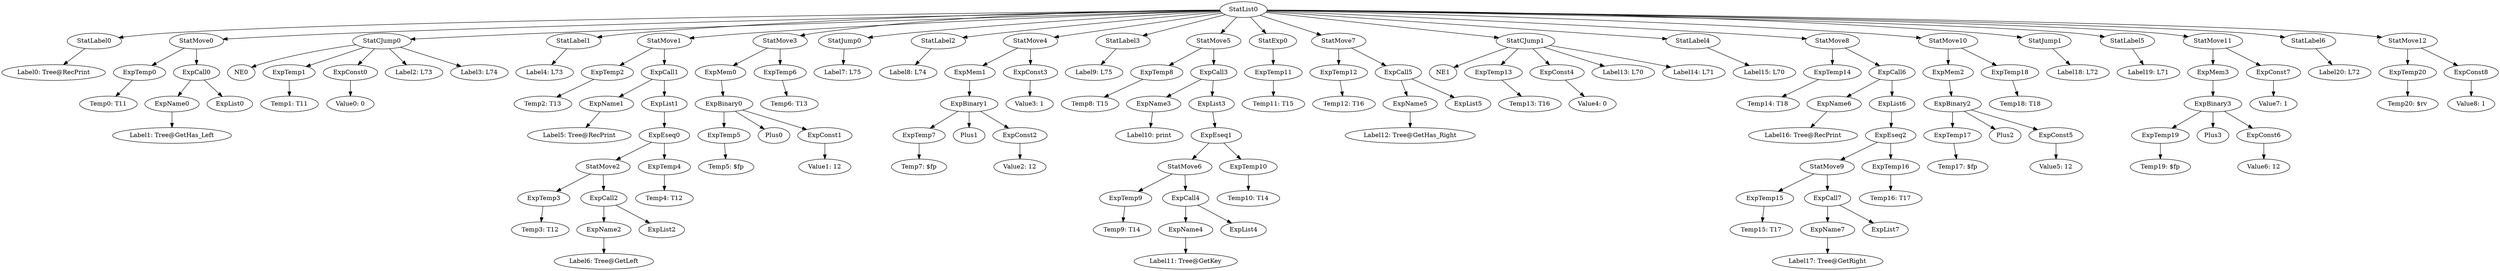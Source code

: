 digraph {
	ordering = out;
	ExpTemp20 -> "Temp20: $rv";
	ExpConst7 -> "Value7: 1";
	StatMove11 -> ExpMem3;
	StatMove11 -> ExpConst7;
	ExpMem3 -> ExpBinary3;
	StatJump1 -> "Label18: L72";
	ExpTemp17 -> "Temp17: $fp";
	ExpTemp16 -> "Temp16: T17";
	ExpCall7 -> ExpName7;
	ExpCall7 -> ExpList7;
	StatMove9 -> ExpTemp15;
	StatMove9 -> ExpCall7;
	ExpCall6 -> ExpName6;
	ExpCall6 -> ExpList6;
	ExpName6 -> "Label16: Tree@RecPrint";
	ExpTemp14 -> "Temp14: T18";
	StatLabel4 -> "Label15: L70";
	ExpTemp13 -> "Temp13: T16";
	StatCJump1 -> NE1;
	StatCJump1 -> ExpTemp13;
	StatCJump1 -> ExpConst4;
	StatCJump1 -> "Label13: L70";
	StatCJump1 -> "Label14: L71";
	ExpCall5 -> ExpName5;
	ExpCall5 -> ExpList5;
	StatMove7 -> ExpTemp12;
	StatMove7 -> ExpCall5;
	ExpMem2 -> ExpBinary2;
	ExpTemp12 -> "Temp12: T16";
	StatExp0 -> ExpTemp11;
	ExpTemp11 -> "Temp11: T15";
	ExpList3 -> ExpEseq1;
	StatLabel5 -> "Label19: L71";
	ExpTemp5 -> "Temp5: $fp";
	ExpName2 -> "Label6: Tree@GetLeft";
	ExpTemp1 -> "Temp1: T11";
	ExpEseq0 -> StatMove2;
	ExpEseq0 -> ExpTemp4;
	ExpTemp3 -> "Temp3: T12";
	ExpTemp19 -> "Temp19: $fp";
	StatMove2 -> ExpTemp3;
	StatMove2 -> ExpCall2;
	ExpTemp2 -> "Temp2: T13";
	ExpTemp10 -> "Temp10: T14";
	StatMove10 -> ExpMem2;
	StatMove10 -> ExpTemp18;
	ExpCall2 -> ExpName2;
	ExpCall2 -> ExpList2;
	StatMove12 -> ExpTemp20;
	StatMove12 -> ExpConst8;
	ExpBinary3 -> ExpTemp19;
	ExpBinary3 -> Plus3;
	ExpBinary3 -> ExpConst6;
	ExpConst2 -> "Value2: 12";
	ExpName4 -> "Label11: Tree@GetKey";
	StatMove8 -> ExpTemp14;
	StatMove8 -> ExpCall6;
	StatMove0 -> ExpTemp0;
	StatMove0 -> ExpCall0;
	StatList0 -> StatLabel0;
	StatList0 -> StatMove0;
	StatList0 -> StatCJump0;
	StatList0 -> StatLabel1;
	StatList0 -> StatMove1;
	StatList0 -> StatMove3;
	StatList0 -> StatJump0;
	StatList0 -> StatLabel2;
	StatList0 -> StatMove4;
	StatList0 -> StatLabel3;
	StatList0 -> StatMove5;
	StatList0 -> StatExp0;
	StatList0 -> StatMove7;
	StatList0 -> StatCJump1;
	StatList0 -> StatLabel4;
	StatList0 -> StatMove8;
	StatList0 -> StatMove10;
	StatList0 -> StatJump1;
	StatList0 -> StatLabel5;
	StatList0 -> StatMove11;
	StatList0 -> StatLabel6;
	StatList0 -> StatMove12;
	ExpBinary2 -> ExpTemp17;
	ExpBinary2 -> Plus2;
	ExpBinary2 -> ExpConst5;
	StatLabel0 -> "Label0: Tree@RecPrint";
	ExpConst0 -> "Value0: 0";
	ExpName5 -> "Label12: Tree@GetHas_Right";
	ExpName0 -> "Label1: Tree@GetHas_Left";
	ExpTemp4 -> "Temp4: T12";
	ExpTemp0 -> "Temp0: T11";
	ExpTemp7 -> "Temp7: $fp";
	ExpCall0 -> ExpName0;
	ExpCall0 -> ExpList0;
	StatLabel1 -> "Label4: L73";
	ExpCall1 -> ExpName1;
	ExpCall1 -> ExpList1;
	StatJump0 -> "Label7: L75";
	StatCJump0 -> NE0;
	StatCJump0 -> ExpTemp1;
	StatCJump0 -> ExpConst0;
	StatCJump0 -> "Label2: L73";
	StatCJump0 -> "Label3: L74";
	StatMove1 -> ExpTemp2;
	StatMove1 -> ExpCall1;
	ExpTemp18 -> "Temp18: T18";
	ExpTemp8 -> "Temp8: T15";
	ExpMem0 -> ExpBinary0;
	StatMove4 -> ExpMem1;
	StatMove4 -> ExpConst3;
	ExpTemp15 -> "Temp15: T17";
	ExpEseq1 -> StatMove6;
	ExpEseq1 -> ExpTemp10;
	ExpName1 -> "Label5: Tree@RecPrint";
	ExpBinary0 -> ExpTemp5;
	ExpBinary0 -> Plus0;
	ExpBinary0 -> ExpConst1;
	ExpConst1 -> "Value1: 12";
	ExpConst5 -> "Value5: 12";
	ExpList6 -> ExpEseq2;
	StatMove5 -> ExpTemp8;
	StatMove5 -> ExpCall3;
	StatMove3 -> ExpMem0;
	StatMove3 -> ExpTemp6;
	ExpConst8 -> "Value8: 1";
	ExpConst4 -> "Value4: 0";
	StatLabel3 -> "Label9: L75";
	StatMove6 -> ExpTemp9;
	StatMove6 -> ExpCall4;
	ExpTemp6 -> "Temp6: T13";
	ExpCall3 -> ExpName3;
	ExpCall3 -> ExpList3;
	ExpList1 -> ExpEseq0;
	ExpBinary1 -> ExpTemp7;
	ExpBinary1 -> Plus1;
	ExpBinary1 -> ExpConst2;
	ExpConst6 -> "Value6: 12";
	ExpMem1 -> ExpBinary1;
	StatLabel6 -> "Label20: L72";
	ExpConst3 -> "Value3: 1";
	ExpEseq2 -> StatMove9;
	ExpEseq2 -> ExpTemp16;
	ExpName3 -> "Label10: print";
	ExpTemp9 -> "Temp9: T14";
	ExpName7 -> "Label17: Tree@GetRight";
	StatLabel2 -> "Label8: L74";
	ExpCall4 -> ExpName4;
	ExpCall4 -> ExpList4;
}

